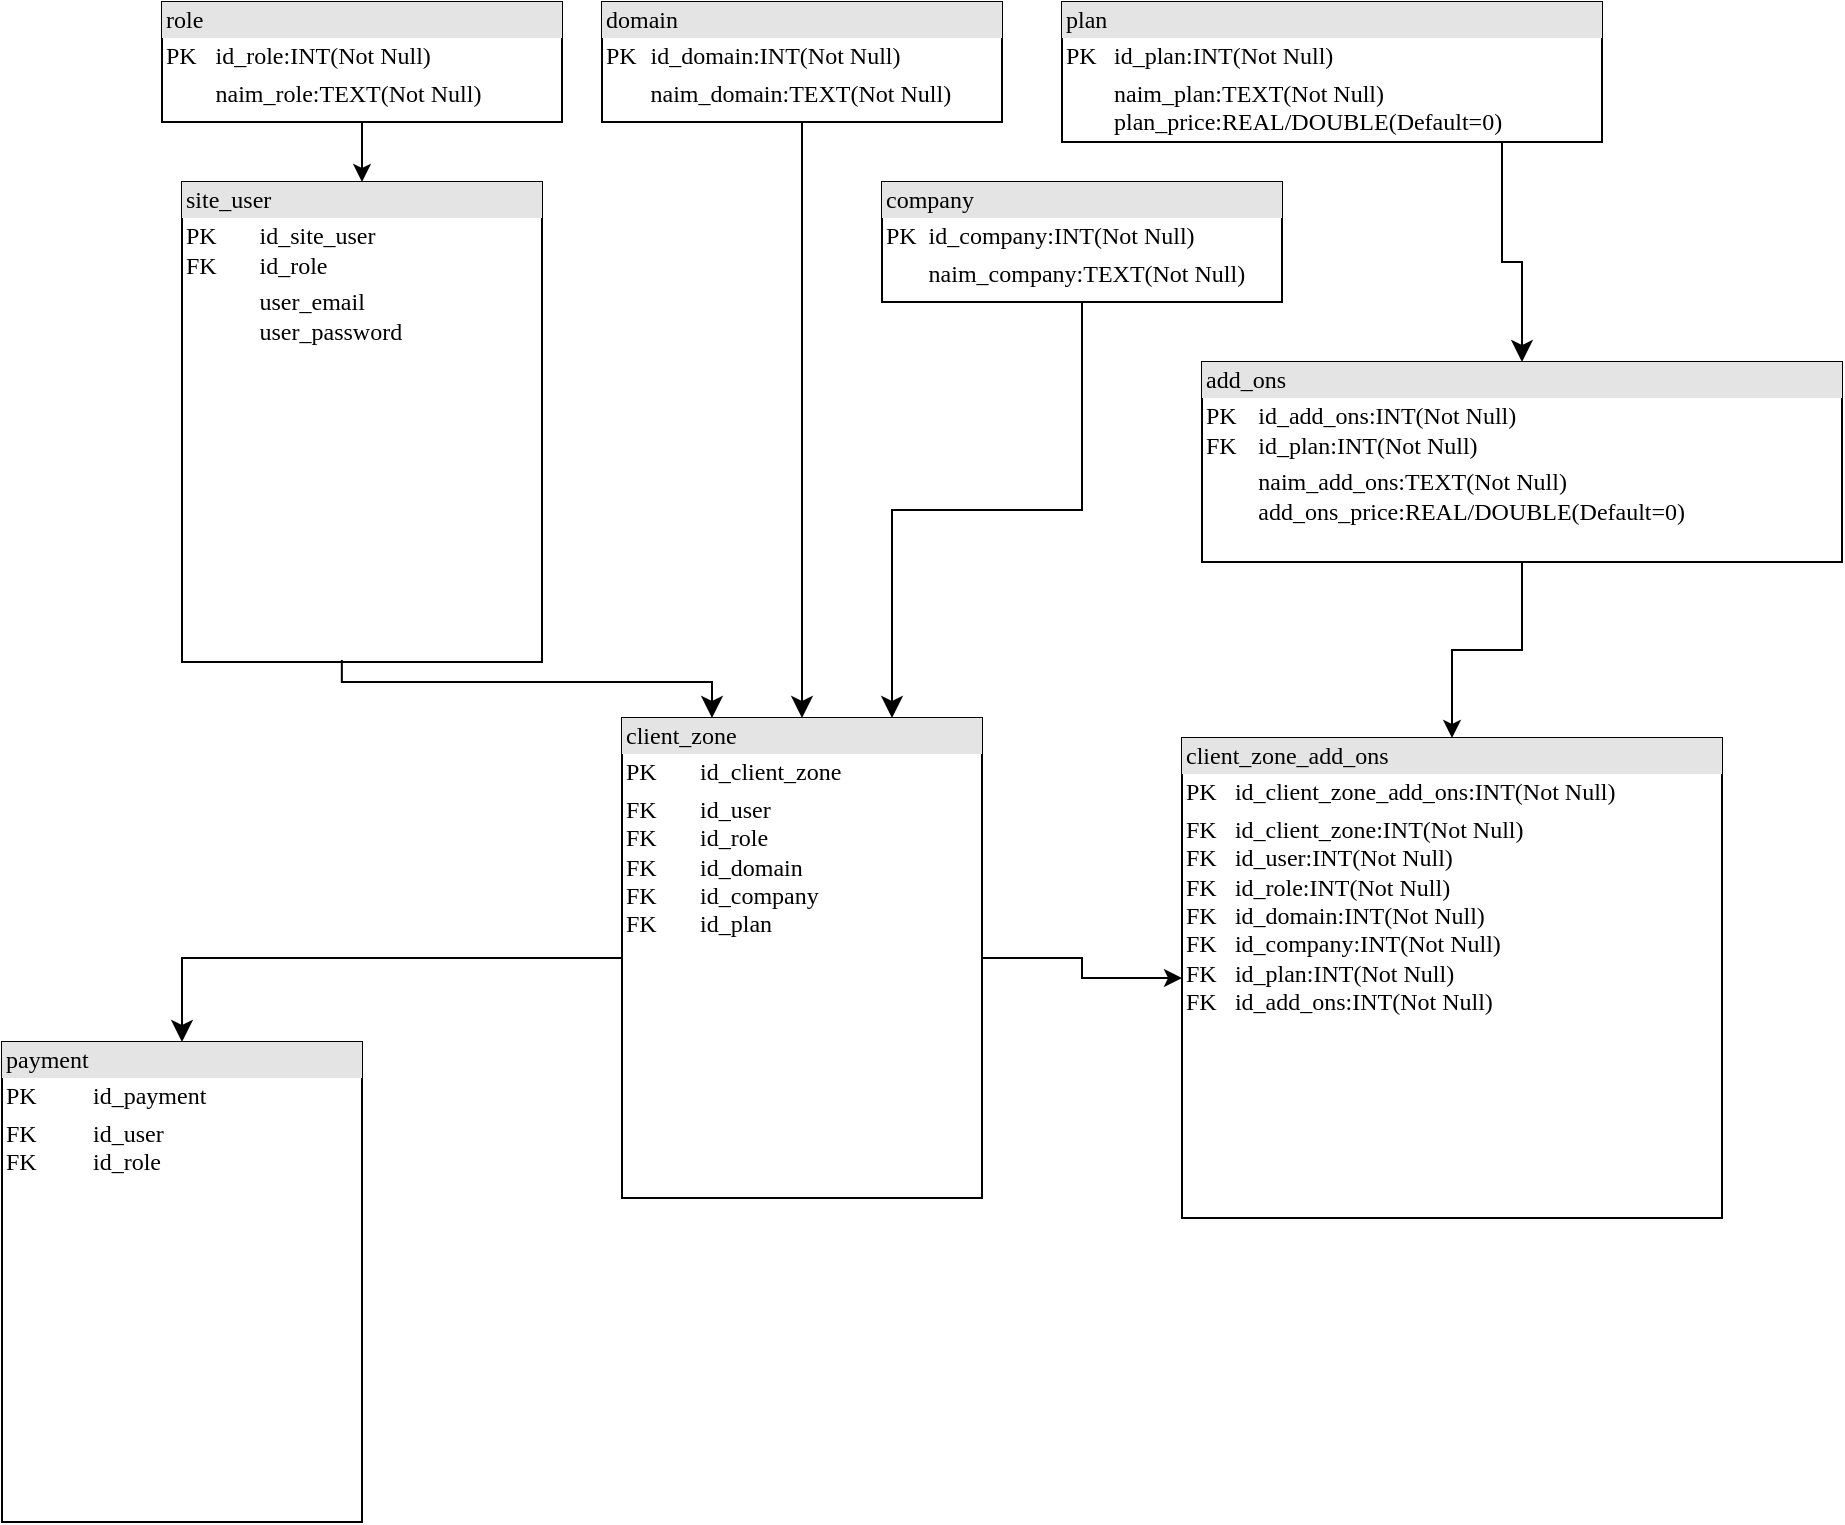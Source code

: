 <mxfile version="24.7.6">
  <diagram name="Page-1" id="2ca16b54-16f6-2749-3443-fa8db7711227">
    <mxGraphModel dx="1434" dy="746" grid="1" gridSize="10" guides="1" tooltips="1" connect="1" arrows="1" fold="1" page="1" pageScale="1" pageWidth="1100" pageHeight="850" background="none" math="0" shadow="0">
      <root>
        <mxCell id="0" />
        <mxCell id="1" parent="0" />
        <mxCell id="AzIVrKy-8qw924ALMH5h-3" value="&lt;div style=&quot;box-sizing: border-box ; width: 100% ; background: #e4e4e4 ; padding: 2px&quot;&gt;payment&lt;/div&gt;&lt;table style=&quot;width: 100% ; font-size: 1em&quot; cellpadding=&quot;2&quot; cellspacing=&quot;0&quot;&gt;&lt;tbody&gt;&lt;tr&gt;&lt;td&gt;PK&lt;/td&gt;&lt;td&gt;id_payment&lt;/td&gt;&lt;/tr&gt;&lt;tr&gt;&lt;td&gt;FK&lt;br&gt;FK&lt;/td&gt;&lt;td&gt;id_user&lt;br&gt;id_role&lt;/td&gt;&lt;/tr&gt;&lt;tr&gt;&lt;td&gt;&lt;/td&gt;&lt;td&gt;&lt;/td&gt;&lt;/tr&gt;&lt;/tbody&gt;&lt;/table&gt;" style="verticalAlign=top;align=left;overflow=fill;html=1;rounded=0;shadow=0;comic=0;labelBackgroundColor=none;strokeWidth=1;fontFamily=Verdana;fontSize=12" vertex="1" parent="1">
          <mxGeometry x="10" y="540" width="180" height="240" as="geometry" />
        </mxCell>
        <mxCell id="AzIVrKy-8qw924ALMH5h-4" value="&lt;div style=&quot;box-sizing: border-box ; width: 100% ; background: #e4e4e4 ; padding: 2px&quot;&gt;site_user&lt;/div&gt;&lt;table style=&quot;width: 100% ; font-size: 1em&quot; cellpadding=&quot;2&quot; cellspacing=&quot;0&quot;&gt;&lt;tbody&gt;&lt;tr&gt;&lt;td&gt;PK&lt;br&gt;FK&lt;/td&gt;&lt;td&gt;id_site_user&lt;br&gt;id_role&lt;/td&gt;&lt;/tr&gt;&lt;tr&gt;&lt;td&gt;&lt;br&gt;&lt;/td&gt;&lt;td&gt;user_email&lt;br&gt;user_password&lt;br&gt;&lt;br&gt;&lt;/td&gt;&lt;/tr&gt;&lt;tr&gt;&lt;td&gt;&lt;/td&gt;&lt;td&gt;&lt;/td&gt;&lt;/tr&gt;&lt;/tbody&gt;&lt;/table&gt;" style="verticalAlign=top;align=left;overflow=fill;html=1;rounded=0;shadow=0;comic=0;labelBackgroundColor=none;strokeWidth=1;fontFamily=Verdana;fontSize=12" vertex="1" parent="1">
          <mxGeometry x="100" y="110" width="180" height="240" as="geometry" />
        </mxCell>
        <mxCell id="AzIVrKy-8qw924ALMH5h-10" value="" style="edgeStyle=orthogonalEdgeStyle;rounded=0;orthogonalLoop=1;jettySize=auto;html=1;" edge="1" parent="1" source="AzIVrKy-8qw924ALMH5h-5" target="AzIVrKy-8qw924ALMH5h-4">
          <mxGeometry relative="1" as="geometry" />
        </mxCell>
        <mxCell id="AzIVrKy-8qw924ALMH5h-5" value="&lt;div style=&quot;box-sizing: border-box ; width: 100% ; background: #e4e4e4 ; padding: 2px&quot;&gt;role&lt;/div&gt;&lt;table style=&quot;width: 100% ; font-size: 1em&quot; cellpadding=&quot;2&quot; cellspacing=&quot;0&quot;&gt;&lt;tbody&gt;&lt;tr&gt;&lt;td&gt;PK&lt;/td&gt;&lt;td&gt;id_role:INT(Not Null)&lt;/td&gt;&lt;/tr&gt;&lt;tr&gt;&lt;td&gt;&lt;br&gt;&lt;/td&gt;&lt;td&gt;naim_role:TEXT(Not Null)&lt;/td&gt;&lt;/tr&gt;&lt;tr&gt;&lt;td&gt;&lt;/td&gt;&lt;td&gt;&lt;/td&gt;&lt;/tr&gt;&lt;/tbody&gt;&lt;/table&gt;" style="verticalAlign=top;align=left;overflow=fill;html=1;rounded=0;shadow=0;comic=0;labelBackgroundColor=none;strokeWidth=1;fontFamily=Verdana;fontSize=12" vertex="1" parent="1">
          <mxGeometry x="90" y="20" width="200" height="60" as="geometry" />
        </mxCell>
        <mxCell id="AzIVrKy-8qw924ALMH5h-11" value="&lt;div style=&quot;box-sizing: border-box ; width: 100% ; background: #e4e4e4 ; padding: 2px&quot;&gt;domain&lt;/div&gt;&lt;table style=&quot;width: 100% ; font-size: 1em&quot; cellpadding=&quot;2&quot; cellspacing=&quot;0&quot;&gt;&lt;tbody&gt;&lt;tr&gt;&lt;td&gt;PK&lt;/td&gt;&lt;td&gt;id_domain:INT(Not Null)&lt;/td&gt;&lt;/tr&gt;&lt;tr&gt;&lt;td&gt;&lt;br&gt;&lt;/td&gt;&lt;td&gt;naim_domain:TEXT(Not Null)&lt;/td&gt;&lt;/tr&gt;&lt;tr&gt;&lt;td&gt;&lt;/td&gt;&lt;td&gt;&lt;/td&gt;&lt;/tr&gt;&lt;/tbody&gt;&lt;/table&gt;" style="verticalAlign=top;align=left;overflow=fill;html=1;rounded=0;shadow=0;comic=0;labelBackgroundColor=none;strokeWidth=1;fontFamily=Verdana;fontSize=12" vertex="1" parent="1">
          <mxGeometry x="310" y="20" width="200" height="60" as="geometry" />
        </mxCell>
        <mxCell id="AzIVrKy-8qw924ALMH5h-27" value="" style="edgeStyle=orthogonalEdgeStyle;rounded=0;orthogonalLoop=1;jettySize=auto;html=1;" edge="1" parent="1" source="AzIVrKy-8qw924ALMH5h-12" target="AzIVrKy-8qw924ALMH5h-25">
          <mxGeometry relative="1" as="geometry" />
        </mxCell>
        <mxCell id="AzIVrKy-8qw924ALMH5h-12" value="&lt;div style=&quot;box-sizing: border-box ; width: 100% ; background: #e4e4e4 ; padding: 2px&quot;&gt;client_zone&lt;/div&gt;&lt;table style=&quot;width: 100% ; font-size: 1em&quot; cellpadding=&quot;2&quot; cellspacing=&quot;0&quot;&gt;&lt;tbody&gt;&lt;tr&gt;&lt;td&gt;PK&lt;/td&gt;&lt;td&gt;id_client_zone&lt;/td&gt;&lt;/tr&gt;&lt;tr&gt;&lt;td&gt;FK&lt;br&gt;FK&lt;br&gt;FK&lt;br&gt;FK&lt;br&gt;FK&lt;/td&gt;&lt;td&gt;id_user&lt;br&gt;id_role&lt;br&gt;id_domain&lt;br&gt;id_company&lt;br&gt;id_plan&lt;/td&gt;&lt;/tr&gt;&lt;tr&gt;&lt;td&gt;&lt;/td&gt;&lt;td&gt;&lt;/td&gt;&lt;/tr&gt;&lt;/tbody&gt;&lt;/table&gt;" style="verticalAlign=top;align=left;overflow=fill;html=1;rounded=0;shadow=0;comic=0;labelBackgroundColor=none;strokeWidth=1;fontFamily=Verdana;fontSize=12" vertex="1" parent="1">
          <mxGeometry x="320" y="378" width="180" height="240" as="geometry" />
        </mxCell>
        <mxCell id="AzIVrKy-8qw924ALMH5h-13" value="" style="edgeStyle=elbowEdgeStyle;elbow=vertical;endArrow=classic;html=1;curved=0;rounded=0;endSize=8;startSize=8;entryX=0.5;entryY=0;entryDx=0;entryDy=0;exitX=0.5;exitY=1;exitDx=0;exitDy=0;" edge="1" parent="1" source="AzIVrKy-8qw924ALMH5h-11" target="AzIVrKy-8qw924ALMH5h-12">
          <mxGeometry width="50" height="50" relative="1" as="geometry">
            <mxPoint x="485" y="260" as="sourcePoint" />
            <mxPoint x="535" y="210" as="targetPoint" />
          </mxGeometry>
        </mxCell>
        <mxCell id="AzIVrKy-8qw924ALMH5h-14" value="" style="edgeStyle=elbowEdgeStyle;elbow=vertical;endArrow=classic;html=1;curved=0;rounded=0;endSize=8;startSize=8;exitX=0.444;exitY=0.996;exitDx=0;exitDy=0;entryX=0.25;entryY=0;entryDx=0;entryDy=0;exitPerimeter=0;" edge="1" parent="1" source="AzIVrKy-8qw924ALMH5h-4" target="AzIVrKy-8qw924ALMH5h-12">
          <mxGeometry width="50" height="50" relative="1" as="geometry">
            <mxPoint x="310" y="290" as="sourcePoint" />
            <mxPoint x="360" y="240" as="targetPoint" />
            <Array as="points">
              <mxPoint x="280" y="360" />
            </Array>
          </mxGeometry>
        </mxCell>
        <mxCell id="AzIVrKy-8qw924ALMH5h-15" value="" style="edgeStyle=segmentEdgeStyle;endArrow=classic;html=1;curved=0;rounded=0;endSize=8;startSize=8;exitX=0;exitY=0.5;exitDx=0;exitDy=0;entryX=0.5;entryY=0;entryDx=0;entryDy=0;" edge="1" parent="1" source="AzIVrKy-8qw924ALMH5h-12" target="AzIVrKy-8qw924ALMH5h-3">
          <mxGeometry width="50" height="50" relative="1" as="geometry">
            <mxPoint x="180" y="500" as="sourcePoint" />
            <mxPoint x="230" y="450" as="targetPoint" />
          </mxGeometry>
        </mxCell>
        <mxCell id="AzIVrKy-8qw924ALMH5h-16" value="&lt;div style=&quot;box-sizing: border-box ; width: 100% ; background: #e4e4e4 ; padding: 2px&quot;&gt;company&lt;/div&gt;&lt;table style=&quot;width: 100% ; font-size: 1em&quot; cellpadding=&quot;2&quot; cellspacing=&quot;0&quot;&gt;&lt;tbody&gt;&lt;tr&gt;&lt;td&gt;PK&lt;/td&gt;&lt;td&gt;id_company:INT(Not Null)&lt;/td&gt;&lt;/tr&gt;&lt;tr&gt;&lt;td&gt;&lt;br&gt;&lt;/td&gt;&lt;td&gt;naim_company:TEXT(Not Null)&lt;/td&gt;&lt;/tr&gt;&lt;tr&gt;&lt;td&gt;&lt;/td&gt;&lt;td&gt;&lt;/td&gt;&lt;/tr&gt;&lt;/tbody&gt;&lt;/table&gt;" style="verticalAlign=top;align=left;overflow=fill;html=1;rounded=0;shadow=0;comic=0;labelBackgroundColor=none;strokeWidth=1;fontFamily=Verdana;fontSize=12" vertex="1" parent="1">
          <mxGeometry x="450" y="110" width="200" height="60" as="geometry" />
        </mxCell>
        <mxCell id="AzIVrKy-8qw924ALMH5h-17" value="" style="edgeStyle=elbowEdgeStyle;elbow=vertical;endArrow=classic;html=1;curved=0;rounded=0;endSize=8;startSize=8;exitX=0.5;exitY=1;exitDx=0;exitDy=0;entryX=0.75;entryY=0;entryDx=0;entryDy=0;" edge="1" parent="1" source="AzIVrKy-8qw924ALMH5h-16" target="AzIVrKy-8qw924ALMH5h-12">
          <mxGeometry width="50" height="50" relative="1" as="geometry">
            <mxPoint x="570" y="280" as="sourcePoint" />
            <mxPoint x="620" y="230" as="targetPoint" />
          </mxGeometry>
        </mxCell>
        <mxCell id="AzIVrKy-8qw924ALMH5h-19" value="&lt;div style=&quot;box-sizing: border-box ; width: 100% ; background: #e4e4e4 ; padding: 2px&quot;&gt;plan&lt;/div&gt;&lt;table style=&quot;width: 100% ; font-size: 1em&quot; cellpadding=&quot;2&quot; cellspacing=&quot;0&quot;&gt;&lt;tbody&gt;&lt;tr&gt;&lt;td&gt;PK&lt;/td&gt;&lt;td&gt;id_plan:INT(Not Null)&lt;/td&gt;&lt;/tr&gt;&lt;tr&gt;&lt;td&gt;&lt;br&gt;&lt;/td&gt;&lt;td&gt;naim_plan:TEXT(Not Null)&lt;br&gt;plan_price:REAL/DOUBLE(Default=0)&lt;/td&gt;&lt;/tr&gt;&lt;/tbody&gt;&lt;/table&gt;" style="verticalAlign=top;align=left;overflow=fill;html=1;rounded=0;shadow=0;comic=0;labelBackgroundColor=none;strokeWidth=1;fontFamily=Verdana;fontSize=12" vertex="1" parent="1">
          <mxGeometry x="540" y="20" width="270" height="70" as="geometry" />
        </mxCell>
        <mxCell id="AzIVrKy-8qw924ALMH5h-26" value="" style="edgeStyle=orthogonalEdgeStyle;rounded=0;orthogonalLoop=1;jettySize=auto;html=1;" edge="1" parent="1" source="AzIVrKy-8qw924ALMH5h-20" target="AzIVrKy-8qw924ALMH5h-25">
          <mxGeometry relative="1" as="geometry" />
        </mxCell>
        <mxCell id="AzIVrKy-8qw924ALMH5h-20" value="&lt;div style=&quot;box-sizing: border-box ; width: 100% ; background: #e4e4e4 ; padding: 2px&quot;&gt;add_ons&lt;/div&gt;&lt;table style=&quot;width: 100% ; font-size: 1em&quot; cellpadding=&quot;2&quot; cellspacing=&quot;0&quot;&gt;&lt;tbody&gt;&lt;tr&gt;&lt;td&gt;PK&lt;br&gt;FK&lt;/td&gt;&lt;td&gt;id_add_ons:INT(Not Null)&lt;br&gt;id_plan:INT(Not Null)&lt;br&gt;&lt;/td&gt;&lt;/tr&gt;&lt;tr&gt;&lt;td&gt;&lt;br&gt;&lt;/td&gt;&lt;td&gt;naim_add_ons:TEXT(Not Null)&lt;br&gt;add_ons_price:REAL/DOUBLE(Default=0)&lt;br&gt;&lt;/td&gt;&lt;/tr&gt;&lt;/tbody&gt;&lt;/table&gt;" style="verticalAlign=top;align=left;overflow=fill;html=1;rounded=0;shadow=0;comic=0;labelBackgroundColor=none;strokeWidth=1;fontFamily=Verdana;fontSize=12" vertex="1" parent="1">
          <mxGeometry x="610" y="200" width="320" height="100" as="geometry" />
        </mxCell>
        <mxCell id="AzIVrKy-8qw924ALMH5h-22" value="" style="edgeStyle=segmentEdgeStyle;endArrow=classic;html=1;curved=0;rounded=0;endSize=8;startSize=8;exitX=0.5;exitY=1;exitDx=0;exitDy=0;entryX=0.5;entryY=0;entryDx=0;entryDy=0;" edge="1" parent="1" source="AzIVrKy-8qw924ALMH5h-19" target="AzIVrKy-8qw924ALMH5h-20">
          <mxGeometry width="50" height="50" relative="1" as="geometry">
            <mxPoint x="590" y="430" as="sourcePoint" />
            <mxPoint x="500" y="400" as="targetPoint" />
            <Array as="points">
              <mxPoint x="760" y="90" />
              <mxPoint x="760" y="150" />
              <mxPoint x="770" y="150" />
            </Array>
          </mxGeometry>
        </mxCell>
        <mxCell id="AzIVrKy-8qw924ALMH5h-25" value="&lt;div style=&quot;box-sizing: border-box ; width: 100% ; background: #e4e4e4 ; padding: 2px&quot;&gt;client_zone_add_ons&lt;/div&gt;&lt;table style=&quot;width: 100% ; font-size: 1em&quot; cellpadding=&quot;2&quot; cellspacing=&quot;0&quot;&gt;&lt;tbody&gt;&lt;tr&gt;&lt;td&gt;PK&lt;/td&gt;&lt;td&gt;id_client_zone_add_ons:INT(Not Null)&lt;/td&gt;&lt;/tr&gt;&lt;tr&gt;&lt;td&gt;FK&lt;br&gt;FK&lt;br&gt;FK&lt;br&gt;FK&lt;br&gt;FK&lt;br&gt;FK&lt;br&gt;FK&lt;/td&gt;&lt;td&gt;id_client_zone:INT(Not Null)&lt;br&gt;id_user:INT(Not Null)&lt;br&gt;id_role:INT(Not Null)&lt;br&gt;id_domain:INT(Not Null)&lt;br&gt;id_company:INT(Not Null)&lt;br&gt;id_plan:INT(Not Null)&lt;br&gt;id_add_ons:INT(Not Null)&lt;/td&gt;&lt;/tr&gt;&lt;tr&gt;&lt;td&gt;&lt;/td&gt;&lt;td&gt;&lt;/td&gt;&lt;/tr&gt;&lt;/tbody&gt;&lt;/table&gt;" style="verticalAlign=top;align=left;overflow=fill;html=1;rounded=0;shadow=0;comic=0;labelBackgroundColor=none;strokeWidth=1;fontFamily=Verdana;fontSize=12" vertex="1" parent="1">
          <mxGeometry x="600" y="388" width="270" height="240" as="geometry" />
        </mxCell>
      </root>
    </mxGraphModel>
  </diagram>
</mxfile>
